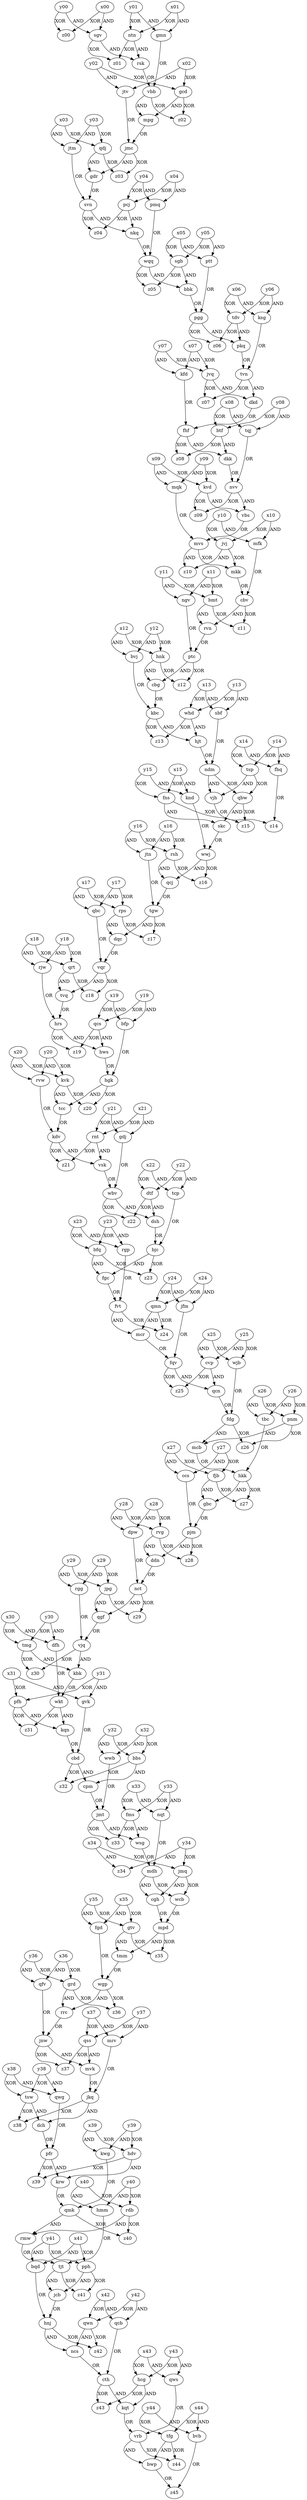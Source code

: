 digraph {
  mcb -> hkk [label="OR"]
  tbc -> hkk [label  ="OR"]
  y15 -> fns [label="XOR"]
  x15 -> fns [label  ="XOR"]
  y02 -> jtv [label="AND"]
  x02 -> jtv [label  ="AND"]
  qcs -> z19 [label="XOR"]
  hrs -> z19 [label  ="XOR"]
  nvv -> z09 [label="XOR"]
  kvd -> z09 [label  ="XOR"]
  x33 -> nqt [label="AND"]
  y33 -> nqt [label  ="AND"]
  hcg -> kqt [label="AND"]
  cth -> kqt [label  ="AND"]
  y06 -> ksg [label="AND"]
  x06 -> ksg [label  ="AND"]
  mqk -> mvs [label="OR"]
  vbs -> mvs [label  ="OR"]
  jkq -> z38 [label="XOR"]
  tsw -> z38 [label  ="XOR"]
  y01 -> gmn [label="AND"]
  x01 -> gmn [label  ="AND"]
  rgg -> vjq [label="OR"]
  qgf -> vjq [label  ="OR"]
  jkq -> dch [label="AND"]
  tsw -> dch [label  ="AND"]
  bbs -> z32 [label="XOR"]
  cbd -> z32 [label  ="XOR"]
  y22 -> dtf [label="XOR"]
  x22 -> dtf [label  ="XOR"]
  x36 -> grd [label="XOR"]
  y36 -> grd [label  ="XOR"]
  pcj -> z04 [label="XOR"]
  svn -> z04 [label  ="XOR"]
  y06 -> tdv [label="XOR"]
  x06 -> tdv [label  ="XOR"]
  jtn -> tgw [label="OR"]
  qcj -> tgw [label  ="OR"]
  gtv -> z35 [label="XOR"]
  mpd -> z35 [label  ="XOR"]
  x25 -> wjb [label="XOR"]
  y25 -> wjb [label  ="XOR"]
  mpg -> jmc [label="OR"]
  jtv -> jmc [label  ="OR"]
  rnt -> vsk [label="AND"]
  kdv -> vsk [label  ="AND"]
  cth -> z43 [label="XOR"]
  hcg -> z43 [label  ="XOR"]
  x03 -> jtm [label="AND"]
  y03 -> jtm [label  ="AND"]
  dsh -> bjc [label="OR"]
  tcp -> bjc [label  ="OR"]
  kfd -> fhf [label="OR"]
  dkd -> fhf [label  ="OR"]
  y19 -> qcs [label="XOR"]
  x19 -> qcs [label  ="XOR"]
  y22 -> tcp [label="AND"]
  x22 -> tcp [label  ="AND"]
  y28 -> dpw [label="AND"]
  x28 -> dpw [label  ="AND"]
  fdg -> z26 [label="XOR"]
  pnm -> z26 [label  ="XOR"]
  x17 -> qbc [label="AND"]
  y17 -> qbc [label  ="AND"]
  ngv -> ptc [label="OR"]
  rvn -> ptc [label  ="OR"]
  dpw -> nct [label="OR"]
  ddn -> nct [label  ="OR"]
  x26 -> pnm [label="XOR"]
  y26 -> pnm [label  ="XOR"]
  qdj -> gdr [label="AND"]
  jmc -> gdr [label  ="AND"]
  jnw -> z37 [label="XOR"]
  qss -> z37 [label  ="XOR"]
  x42 -> qwn [label="XOR"]
  y42 -> qwn [label  ="XOR"]
  wwj -> z16 [label="XOR"]
  rsh -> z16 [label  ="XOR"]
  y39 -> hdv [label="XOR"]
  x39 -> hdv [label  ="XOR"]
  qmn -> z24 [label="XOR"]
  fvt -> z24 [label  ="XOR"]
  tvn -> z07 [label="XOR"]
  jvq -> z07 [label  ="XOR"]
  y38 -> qwg [label="AND"]
  x38 -> qwg [label  ="AND"]
  qbw -> z15 [label="XOR"]
  fns -> z15 [label  ="XOR"]
  mkk -> cbv [label="OR"]
  mfk -> cbv [label  ="OR"]
  y34 -> z34 [label="AND"]
  x34 -> z34 [label  ="AND"]
  x44 -> bvb [label="AND"]
  y44 -> bvb [label  ="AND"]
  y13 -> whd [label="XOR"]
  x13 -> whd [label  ="XOR"]
  gdj -> wbv [label="OR"]
  vsk -> wbv [label  ="OR"]
  x09 -> mqk [label="AND"]
  y09 -> mqk [label  ="AND"]
  x00 -> z00 [label="XOR"]
  y00 -> z00 [label  ="XOR"]
  hdv -> z39 [label="XOR"]
  pfr -> z39 [label  ="XOR"]
  jvq -> dkd [label="AND"]
  tvn -> dkd [label  ="AND"]
  ndm -> vjh [label="AND"]
  tsp -> vjh [label  ="AND"]
  btf -> z08 [label="XOR"]
  fhf -> z08 [label  ="XOR"]
  dtf -> dsh [label="AND"]
  wbv -> dsh [label  ="AND"]
  pfr -> krw [label="AND"]
  hdv -> krw [label  ="AND"]
  wwb -> jmt [label="OR"]
  cpm -> jmt [label  ="OR"]
  wsg -> mdh [label="OR"]
  nqt -> mdh [label  ="OR"]
  rsk -> vbb [label="OR"]
  gmn -> vbb [label  ="OR"]
  cvp -> z25 [label="XOR"]
  fqv -> z25 [label  ="XOR"]
  dqc -> vqr [label="OR"]
  qbc -> vqr [label  ="OR"]
  y32 -> bbs [label="XOR"]
  x32 -> bbs [label  ="XOR"]
  x39 -> kwg [label="AND"]
  y39 -> kwg [label  ="AND"]
  jvj -> mkk [label="XOR"]
  mvs -> mkk [label  ="XOR"]
  cbv -> z11 [label="XOR"]
  bmt -> z11 [label  ="XOR"]
  bbk -> pgg [label="OR"]
  ptt -> pgg [label  ="OR"]
  pjm -> ddn [label="AND"]
  rvg -> ddn [label  ="AND"]
  grd -> z36 [label="XOR"]
  wgp -> z36 [label  ="XOR"]
  jnw -> mvk [label="AND"]
  qss -> mvk [label  ="AND"]
  x04 -> pmq [label="AND"]
  y04 -> pmq [label  ="AND"]
  ncs -> cth [label="OR"]
  qcb -> cth [label  ="OR"]
  sgv -> rsk [label="AND"]
  ntn -> rsk [label  ="AND"]
  y15 -> knd [label="AND"]
  x15 -> knd [label  ="AND"]
  hgk -> z20 [label="XOR"]
  kvk -> z20 [label  ="XOR"]
  y07 -> jvq [label="XOR"]
  x07 -> jvq [label  ="XOR"]
  x27 -> fjb [label="XOR"]
  y27 -> fjb [label  ="XOR"]
  vjq -> kbk [label="AND"]
  tmg -> kbk [label  ="AND"]
  mvs -> z10 [label="AND"]
  jvj -> z10 [label  ="AND"]
  x18 -> rjw [label="AND"]
  y18 -> rjw [label  ="AND"]
  y11 -> ngv [label="AND"]
  x11 -> ngv [label  ="AND"]
  x07 -> kfd [label="AND"]
  y07 -> kfd [label  ="AND"]
  tfg -> z44 [label="XOR"]
  vrb -> z44 [label  ="XOR"]
  y24 -> qmn [label="XOR"]
  x24 -> qmn [label  ="XOR"]
  mdh -> cgh [label="AND"]
  jmq -> cgh [label  ="AND"]
  pcj -> nkq [label="AND"]
  svn -> nkq [label  ="AND"]
  x20 -> kvk [label="XOR"]
  y20 -> kvk [label  ="XOR"]
  x12 -> hnk [label="XOR"]
  y12 -> hnk [label  ="XOR"]
  y44 -> tfg [label="XOR"]
  x44 -> tfg [label  ="XOR"]
  wwj -> qcj [label="AND"]
  rsh -> qcj [label  ="AND"]
  x33 -> fms [label="XOR"]
  y33 -> fms [label  ="XOR"]
  y01 -> ntn [label="XOR"]
  x01 -> ntn [label  ="XOR"]
  y32 -> wwb [label="AND"]
  x32 -> wwb [label  ="AND"]
  jmt -> z33 [label="XOR"]
  fms -> z33 [label  ="XOR"]
  kdv -> z21 [label="XOR"]
  rnt -> z21 [label  ="XOR"]
  bvj -> kbc [label="OR"]
  cbg -> kbc [label  ="OR"]
  y29 -> rgg [label="AND"]
  x29 -> rgg [label  ="AND"]
  y05 -> sgb [label="XOR"]
  x05 -> sgb [label  ="XOR"]
  qmk -> rmw [label="AND"]
  rdb -> rmw [label  ="AND"]
  cgh -> mpd [label="OR"]
  wcb -> mpd [label  ="OR"]
  x12 -> bvj [label="AND"]
  y12 -> bvj [label  ="AND"]
  kbc -> z13 [label="XOR"]
  whd -> z13 [label  ="XOR"]
  rmw -> tjt [label="OR"]
  hmm -> tjt [label  ="OR"]
  skc -> wwj [label="OR"]
  knd -> wwj [label  ="OR"]
  fgc -> fvt [label="OR"]
  rgp -> fvt [label  ="OR"]
  x41 -> bqd [label="AND"]
  y41 -> bqd [label  ="AND"]
  x13 -> sbf [label="AND"]
  y13 -> sbf [label  ="AND"]
  qcn -> fdg [label="OR"]
  wjb -> fdg [label  ="OR"]
  qrt -> tvq [label="AND"]
  vqr -> tvq [label  ="AND"]
  x23 -> bfq [label="XOR"]
  y23 -> bfq [label  ="XOR"]
  x24 -> jfm [label="AND"]
  y24 -> jfm [label  ="AND"]
  jmq -> wcb [label="XOR"]
  mdh -> wcb [label  ="XOR"]
  y23 -> rgp [label="AND"]
  x23 -> rgp [label  ="AND"]
  tmg -> z30 [label="XOR"]
  vjq -> z30 [label  ="XOR"]
  x17 -> rps [label="XOR"]
  y17 -> rps [label  ="XOR"]
  y30 -> dfh [label="AND"]
  x30 -> dfh [label  ="AND"]
  y27 -> ccs [label="AND"]
  x27 -> ccs [label  ="AND"]
  fjb -> gbc [label="AND"]
  hkk -> gbc [label  ="AND"]
  x36 -> qfv [label="AND"]
  y36 -> qfv [label  ="AND"]
  bmt -> rvn [label="AND"]
  cbv -> rvn [label  ="AND"]
  x19 -> bfp [label="AND"]
  y19 -> bfp [label  ="AND"]
  tgw -> dqc [label="AND"]
  rps -> dqc [label  ="AND"]
  vqr -> z18 [label="XOR"]
  qrt -> z18 [label  ="XOR"]
  y10 -> jvj [label="XOR"]
  x10 -> jvj [label  ="XOR"]
  gcd -> z02 [label="XOR"]
  vbb -> z02 [label  ="XOR"]
  pjm -> z28 [label="XOR"]
  rvg -> z28 [label  ="XOR"]
  y11 -> bmt [label="XOR"]
  x11 -> bmt [label  ="XOR"]
  wkt -> kqn [label="AND"]
  pfh -> kqn [label  ="AND"]
  gbc -> pjm [label="OR"]
  ccs -> pjm [label  ="OR"]
  x14 -> tsp [label="XOR"]
  y14 -> tsp [label  ="XOR"]
  qbw -> skc [label="AND"]
  fns -> skc [label  ="AND"]
  x10 -> mfk [label="AND"]
  y10 -> mfk [label  ="AND"]
  cbd -> cpm [label="AND"]
  bbs -> cpm [label  ="AND"]
  sgb -> bbk [label="AND"]
  wqq -> bbk [label  ="AND"]
  bfq -> fgc [label="AND"]
  bjc -> fgc [label  ="AND"]
  sgv -> z01 [label="XOR"]
  ntn -> z01 [label  ="XOR"]
  y16 -> rsh [label="XOR"]
  x16 -> rsh [label  ="XOR"]
  y30 -> tmg [label="XOR"]
  x30 -> tmg [label  ="XOR"]
  kqt -> vrb [label="OR"]
  qws -> vrb [label  ="OR"]
  y41 -> pph [label="XOR"]
  x41 -> pph [label  ="XOR"]
  ndm -> qbw [label="XOR"]
  tsp -> qbw [label  ="XOR"]
  x38 -> tsw [label="XOR"]
  y38 -> tsw [label  ="XOR"]
  x14 -> fhq [label="AND"]
  y14 -> fhq [label  ="AND"]
  nvv -> vbs [label="AND"]
  kvd -> vbs [label  ="AND"]
  dkk -> nvv [label="OR"]
  tqj -> nvv [label  ="OR"]
  x08 -> btf [label="XOR"]
  y08 -> btf [label  ="XOR"]
  y35 -> fgd [label="AND"]
  x35 -> fgd [label  ="AND"]
  jpg -> z29 [label="XOR"]
  nct -> z29 [label  ="XOR"]
  x02 -> gcd [label="XOR"]
  y02 -> gcd [label  ="XOR"]
  bfp -> hgk [label="OR"]
  hws -> hgk [label  ="OR"]
  jpg -> qgf [label="AND"]
  nct -> qgf [label  ="AND"]
  qwn -> ncs [label="AND"]
  hnj -> ncs [label  ="AND"]
  hjt -> ndm [label="OR"]
  sbf -> ndm [label  ="OR"]
  y28 -> rvg [label="XOR"]
  x28 -> rvg [label  ="XOR"]
  x31 -> gvk [label="AND"]
  y31 -> gvk [label  ="AND"]
  x29 -> jpg [label="XOR"]
  y29 -> jpg [label  ="XOR"]
  x25 -> cvp [label="AND"]
  y25 -> cvp [label  ="AND"]
  gtv -> tmm [label="AND"]
  mpd -> tmm [label  ="AND"]
  tmm -> wgp [label="OR"]
  fgd -> wgp [label  ="OR"]
  bjc -> z23 [label="XOR"]
  bfq -> z23 [label  ="XOR"]
  x21 -> rnt [label="XOR"]
  y21 -> rnt [label  ="XOR"]
  x00 -> sgv [label="AND"]
  y00 -> sgv [label  ="AND"]
  wgp -> rrc [label="AND"]
  grd -> rrc [label  ="AND"]
  pfh -> z31 [label="XOR"]
  wkt -> z31 [label  ="XOR"]
  pkq -> tvn [label="OR"]
  ksg -> tvn [label  ="OR"]
  y08 -> tqj [label="AND"]
  x08 -> tqj [label  ="AND"]
  y34 -> jmq [label="XOR"]
  x34 -> jmq [label  ="XOR"]
  rvw -> kdv [label="OR"]
  tcc -> kdv [label  ="OR"]
  x26 -> tbc [label="AND"]
  y26 -> tbc [label  ="AND"]
  x05 -> ptt [label="AND"]
  y05 -> ptt [label  ="AND"]
  x43 -> hcg [label="XOR"]
  y43 -> hcg [label  ="XOR"]
  y03 -> qdj [label="XOR"]
  x03 -> qdj [label  ="XOR"]
  jtm -> svn [label="OR"]
  gdr -> svn [label  ="OR"]
  kbk -> wkt [label="OR"]
  dfh -> wkt [label  ="OR"]
  tdv -> pkq [label="AND"]
  pgg -> pkq [label  ="AND"]
  y09 -> kvd [label="XOR"]
  x09 -> kvd [label  ="XOR"]
  pph -> z41 [label="XOR"]
  tjt -> z41 [label  ="XOR"]
  rjw -> hrs [label="OR"]
  tvq -> hrs [label  ="OR"]
  wbv -> z22 [label="XOR"]
  dtf -> z22 [label  ="XOR"]
  krw -> qmk [label="OR"]
  kwg -> qmk [label  ="OR"]
  vbb -> mpg [label="AND"]
  gcd -> mpg [label  ="AND"]
  y42 -> qcb [label="AND"]
  x42 -> qcb [label  ="AND"]
  jfm -> fqv [label="OR"]
  mcr -> fqv [label  ="OR"]
  hgk -> tcc [label="AND"]
  kvk -> tcc [label  ="AND"]
  x37 -> mrv [label="AND"]
  y37 -> mrv [label  ="AND"]
  y20 -> rvw [label="AND"]
  x20 -> rvw [label  ="AND"]
  wqq -> z05 [label="XOR"]
  sgb -> z05 [label  ="XOR"]
  y43 -> qws [label="AND"]
  x43 -> qws [label  ="AND"]
  tgw -> z17 [label="XOR"]
  rps -> z17 [label  ="XOR"]
  y04 -> pcj [label="XOR"]
  x04 -> pcj [label  ="XOR"]
  hnk -> cbg [label="AND"]
  ptc -> cbg [label  ="AND"]
  pnm -> mcb [label="AND"]
  fdg -> mcb [label  ="AND"]
  fms -> wsg [label="AND"]
  jmt -> wsg [label  ="AND"]
  x35 -> gtv [label="XOR"]
  y35 -> gtv [label  ="XOR"]
  qmk -> z40 [label="XOR"]
  rdb -> z40 [label  ="XOR"]
  x16 -> jtn [label="AND"]
  y16 -> jtn [label  ="AND"]
  vjh -> z14 [label="OR"]
  fhq -> z14 [label  ="OR"]
  y21 -> gdj [label="AND"]
  x21 -> gdj [label  ="AND"]
  x18 -> qrt [label="XOR"]
  y18 -> qrt [label  ="XOR"]
  vrb -> bwp [label="AND"]
  tfg -> bwp [label  ="AND"]
  kqn -> cbd [label="OR"]
  gvk -> cbd [label  ="OR"]
  ptc -> z12 [label="XOR"]
  hnk -> z12 [label  ="XOR"]
  jcb -> hnj [label="OR"]
  bqd -> hnj [label  ="OR"]
  qmn -> mcr [label="AND"]
  fvt -> mcr [label  ="AND"]
  whd -> hjt [label="AND"]
  kbc -> hjt [label  ="AND"]
  pmq -> wqq [label="OR"]
  nkq -> wqq [label  ="OR"]
  cvp -> qcn [label="AND"]
  fqv -> qcn [label  ="AND"]
  fhf -> dkk [label="AND"]
  btf -> dkk [label  ="AND"]
  x40 -> rdb [label="XOR"]
  y40 -> rdb [label  ="XOR"]
  pgg -> z06 [label="XOR"]
  tdv -> z06 [label  ="XOR"]
  mvk -> jkq [label="OR"]
  mrv -> jkq [label  ="OR"]
  hkk -> z27 [label="XOR"]
  fjb -> z27 [label  ="XOR"]
  hrs -> hws [label="AND"]
  qcs -> hws [label  ="AND"]
  bwp -> z45 [label="OR"]
  bvb -> z45 [label  ="OR"]
  qwn -> z42 [label="XOR"]
  hnj -> z42 [label  ="XOR"]
  x31 -> pfh [label="XOR"]
  y31 -> pfh [label  ="XOR"]
  x40 -> hmm [label="AND"]
  y40 -> hmm [label  ="AND"]
  jmc -> z03 [label="XOR"]
  qdj -> z03 [label  ="XOR"]
  x37 -> qss [label="XOR"]
  y37 -> qss [label  ="XOR"]
  tjt -> jcb [label="AND"]
  pph -> jcb [label  ="AND"]
  rrc -> jnw [label="OR"]
  qfv -> jnw [label  ="OR"]
  qwg -> pfr [label="OR"]
  dch -> pfr [label  ="OR"]
}
